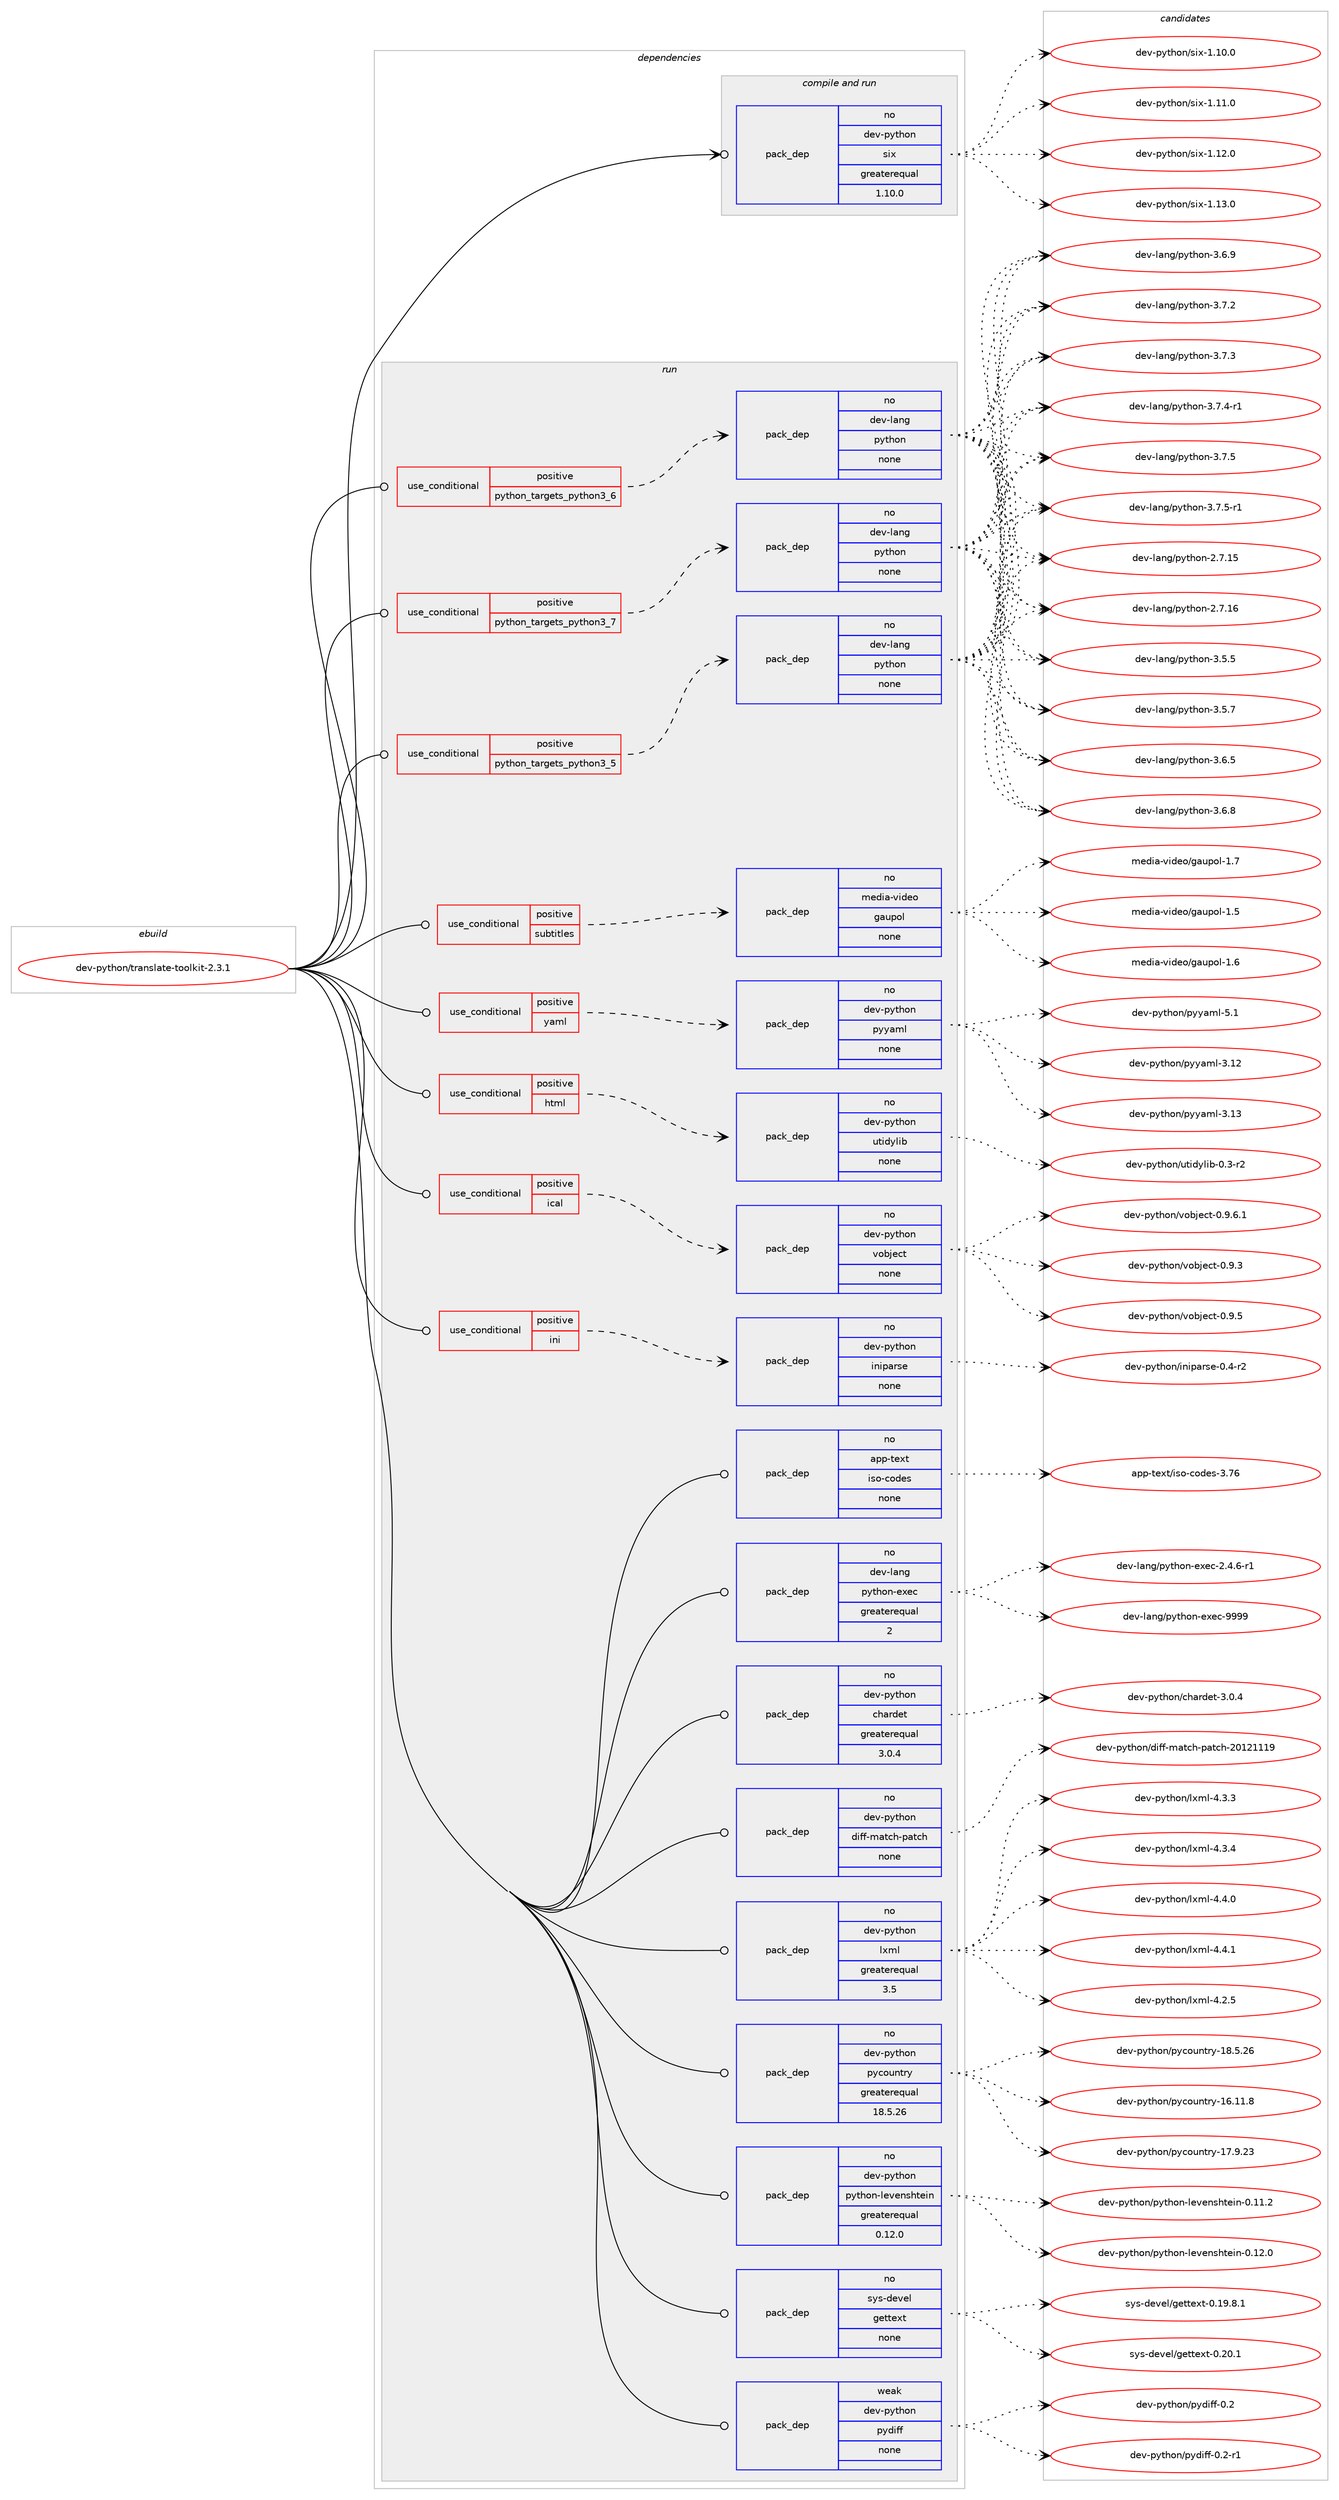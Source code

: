 digraph prolog {

# *************
# Graph options
# *************

newrank=true;
concentrate=true;
compound=true;
graph [rankdir=LR,fontname=Helvetica,fontsize=10,ranksep=1.5];#, ranksep=2.5, nodesep=0.2];
edge  [arrowhead=vee];
node  [fontname=Helvetica,fontsize=10];

# **********
# The ebuild
# **********

subgraph cluster_leftcol {
color=gray;
rank=same;
label=<<i>ebuild</i>>;
id [label="dev-python/translate-toolkit-2.3.1", color=red, width=4, href="../dev-python/translate-toolkit-2.3.1.svg"];
}

# ****************
# The dependencies
# ****************

subgraph cluster_midcol {
color=gray;
label=<<i>dependencies</i>>;
subgraph cluster_compile {
fillcolor="#eeeeee";
style=filled;
label=<<i>compile</i>>;
}
subgraph cluster_compileandrun {
fillcolor="#eeeeee";
style=filled;
label=<<i>compile and run</i>>;
subgraph pack478710 {
dependency641227 [label=<<TABLE BORDER="0" CELLBORDER="1" CELLSPACING="0" CELLPADDING="4" WIDTH="220"><TR><TD ROWSPAN="6" CELLPADDING="30">pack_dep</TD></TR><TR><TD WIDTH="110">no</TD></TR><TR><TD>dev-python</TD></TR><TR><TD>six</TD></TR><TR><TD>greaterequal</TD></TR><TR><TD>1.10.0</TD></TR></TABLE>>, shape=none, color=blue];
}
id:e -> dependency641227:w [weight=20,style="solid",arrowhead="odotvee"];
}
subgraph cluster_run {
fillcolor="#eeeeee";
style=filled;
label=<<i>run</i>>;
subgraph cond150635 {
dependency641228 [label=<<TABLE BORDER="0" CELLBORDER="1" CELLSPACING="0" CELLPADDING="4"><TR><TD ROWSPAN="3" CELLPADDING="10">use_conditional</TD></TR><TR><TD>positive</TD></TR><TR><TD>html</TD></TR></TABLE>>, shape=none, color=red];
subgraph pack478711 {
dependency641229 [label=<<TABLE BORDER="0" CELLBORDER="1" CELLSPACING="0" CELLPADDING="4" WIDTH="220"><TR><TD ROWSPAN="6" CELLPADDING="30">pack_dep</TD></TR><TR><TD WIDTH="110">no</TD></TR><TR><TD>dev-python</TD></TR><TR><TD>utidylib</TD></TR><TR><TD>none</TD></TR><TR><TD></TD></TR></TABLE>>, shape=none, color=blue];
}
dependency641228:e -> dependency641229:w [weight=20,style="dashed",arrowhead="vee"];
}
id:e -> dependency641228:w [weight=20,style="solid",arrowhead="odot"];
subgraph cond150636 {
dependency641230 [label=<<TABLE BORDER="0" CELLBORDER="1" CELLSPACING="0" CELLPADDING="4"><TR><TD ROWSPAN="3" CELLPADDING="10">use_conditional</TD></TR><TR><TD>positive</TD></TR><TR><TD>ical</TD></TR></TABLE>>, shape=none, color=red];
subgraph pack478712 {
dependency641231 [label=<<TABLE BORDER="0" CELLBORDER="1" CELLSPACING="0" CELLPADDING="4" WIDTH="220"><TR><TD ROWSPAN="6" CELLPADDING="30">pack_dep</TD></TR><TR><TD WIDTH="110">no</TD></TR><TR><TD>dev-python</TD></TR><TR><TD>vobject</TD></TR><TR><TD>none</TD></TR><TR><TD></TD></TR></TABLE>>, shape=none, color=blue];
}
dependency641230:e -> dependency641231:w [weight=20,style="dashed",arrowhead="vee"];
}
id:e -> dependency641230:w [weight=20,style="solid",arrowhead="odot"];
subgraph cond150637 {
dependency641232 [label=<<TABLE BORDER="0" CELLBORDER="1" CELLSPACING="0" CELLPADDING="4"><TR><TD ROWSPAN="3" CELLPADDING="10">use_conditional</TD></TR><TR><TD>positive</TD></TR><TR><TD>ini</TD></TR></TABLE>>, shape=none, color=red];
subgraph pack478713 {
dependency641233 [label=<<TABLE BORDER="0" CELLBORDER="1" CELLSPACING="0" CELLPADDING="4" WIDTH="220"><TR><TD ROWSPAN="6" CELLPADDING="30">pack_dep</TD></TR><TR><TD WIDTH="110">no</TD></TR><TR><TD>dev-python</TD></TR><TR><TD>iniparse</TD></TR><TR><TD>none</TD></TR><TR><TD></TD></TR></TABLE>>, shape=none, color=blue];
}
dependency641232:e -> dependency641233:w [weight=20,style="dashed",arrowhead="vee"];
}
id:e -> dependency641232:w [weight=20,style="solid",arrowhead="odot"];
subgraph cond150638 {
dependency641234 [label=<<TABLE BORDER="0" CELLBORDER="1" CELLSPACING="0" CELLPADDING="4"><TR><TD ROWSPAN="3" CELLPADDING="10">use_conditional</TD></TR><TR><TD>positive</TD></TR><TR><TD>python_targets_python3_5</TD></TR></TABLE>>, shape=none, color=red];
subgraph pack478714 {
dependency641235 [label=<<TABLE BORDER="0" CELLBORDER="1" CELLSPACING="0" CELLPADDING="4" WIDTH="220"><TR><TD ROWSPAN="6" CELLPADDING="30">pack_dep</TD></TR><TR><TD WIDTH="110">no</TD></TR><TR><TD>dev-lang</TD></TR><TR><TD>python</TD></TR><TR><TD>none</TD></TR><TR><TD></TD></TR></TABLE>>, shape=none, color=blue];
}
dependency641234:e -> dependency641235:w [weight=20,style="dashed",arrowhead="vee"];
}
id:e -> dependency641234:w [weight=20,style="solid",arrowhead="odot"];
subgraph cond150639 {
dependency641236 [label=<<TABLE BORDER="0" CELLBORDER="1" CELLSPACING="0" CELLPADDING="4"><TR><TD ROWSPAN="3" CELLPADDING="10">use_conditional</TD></TR><TR><TD>positive</TD></TR><TR><TD>python_targets_python3_6</TD></TR></TABLE>>, shape=none, color=red];
subgraph pack478715 {
dependency641237 [label=<<TABLE BORDER="0" CELLBORDER="1" CELLSPACING="0" CELLPADDING="4" WIDTH="220"><TR><TD ROWSPAN="6" CELLPADDING="30">pack_dep</TD></TR><TR><TD WIDTH="110">no</TD></TR><TR><TD>dev-lang</TD></TR><TR><TD>python</TD></TR><TR><TD>none</TD></TR><TR><TD></TD></TR></TABLE>>, shape=none, color=blue];
}
dependency641236:e -> dependency641237:w [weight=20,style="dashed",arrowhead="vee"];
}
id:e -> dependency641236:w [weight=20,style="solid",arrowhead="odot"];
subgraph cond150640 {
dependency641238 [label=<<TABLE BORDER="0" CELLBORDER="1" CELLSPACING="0" CELLPADDING="4"><TR><TD ROWSPAN="3" CELLPADDING="10">use_conditional</TD></TR><TR><TD>positive</TD></TR><TR><TD>python_targets_python3_7</TD></TR></TABLE>>, shape=none, color=red];
subgraph pack478716 {
dependency641239 [label=<<TABLE BORDER="0" CELLBORDER="1" CELLSPACING="0" CELLPADDING="4" WIDTH="220"><TR><TD ROWSPAN="6" CELLPADDING="30">pack_dep</TD></TR><TR><TD WIDTH="110">no</TD></TR><TR><TD>dev-lang</TD></TR><TR><TD>python</TD></TR><TR><TD>none</TD></TR><TR><TD></TD></TR></TABLE>>, shape=none, color=blue];
}
dependency641238:e -> dependency641239:w [weight=20,style="dashed",arrowhead="vee"];
}
id:e -> dependency641238:w [weight=20,style="solid",arrowhead="odot"];
subgraph cond150641 {
dependency641240 [label=<<TABLE BORDER="0" CELLBORDER="1" CELLSPACING="0" CELLPADDING="4"><TR><TD ROWSPAN="3" CELLPADDING="10">use_conditional</TD></TR><TR><TD>positive</TD></TR><TR><TD>subtitles</TD></TR></TABLE>>, shape=none, color=red];
subgraph pack478717 {
dependency641241 [label=<<TABLE BORDER="0" CELLBORDER="1" CELLSPACING="0" CELLPADDING="4" WIDTH="220"><TR><TD ROWSPAN="6" CELLPADDING="30">pack_dep</TD></TR><TR><TD WIDTH="110">no</TD></TR><TR><TD>media-video</TD></TR><TR><TD>gaupol</TD></TR><TR><TD>none</TD></TR><TR><TD></TD></TR></TABLE>>, shape=none, color=blue];
}
dependency641240:e -> dependency641241:w [weight=20,style="dashed",arrowhead="vee"];
}
id:e -> dependency641240:w [weight=20,style="solid",arrowhead="odot"];
subgraph cond150642 {
dependency641242 [label=<<TABLE BORDER="0" CELLBORDER="1" CELLSPACING="0" CELLPADDING="4"><TR><TD ROWSPAN="3" CELLPADDING="10">use_conditional</TD></TR><TR><TD>positive</TD></TR><TR><TD>yaml</TD></TR></TABLE>>, shape=none, color=red];
subgraph pack478718 {
dependency641243 [label=<<TABLE BORDER="0" CELLBORDER="1" CELLSPACING="0" CELLPADDING="4" WIDTH="220"><TR><TD ROWSPAN="6" CELLPADDING="30">pack_dep</TD></TR><TR><TD WIDTH="110">no</TD></TR><TR><TD>dev-python</TD></TR><TR><TD>pyyaml</TD></TR><TR><TD>none</TD></TR><TR><TD></TD></TR></TABLE>>, shape=none, color=blue];
}
dependency641242:e -> dependency641243:w [weight=20,style="dashed",arrowhead="vee"];
}
id:e -> dependency641242:w [weight=20,style="solid",arrowhead="odot"];
subgraph pack478719 {
dependency641244 [label=<<TABLE BORDER="0" CELLBORDER="1" CELLSPACING="0" CELLPADDING="4" WIDTH="220"><TR><TD ROWSPAN="6" CELLPADDING="30">pack_dep</TD></TR><TR><TD WIDTH="110">no</TD></TR><TR><TD>app-text</TD></TR><TR><TD>iso-codes</TD></TR><TR><TD>none</TD></TR><TR><TD></TD></TR></TABLE>>, shape=none, color=blue];
}
id:e -> dependency641244:w [weight=20,style="solid",arrowhead="odot"];
subgraph pack478720 {
dependency641245 [label=<<TABLE BORDER="0" CELLBORDER="1" CELLSPACING="0" CELLPADDING="4" WIDTH="220"><TR><TD ROWSPAN="6" CELLPADDING="30">pack_dep</TD></TR><TR><TD WIDTH="110">no</TD></TR><TR><TD>dev-lang</TD></TR><TR><TD>python-exec</TD></TR><TR><TD>greaterequal</TD></TR><TR><TD>2</TD></TR></TABLE>>, shape=none, color=blue];
}
id:e -> dependency641245:w [weight=20,style="solid",arrowhead="odot"];
subgraph pack478721 {
dependency641246 [label=<<TABLE BORDER="0" CELLBORDER="1" CELLSPACING="0" CELLPADDING="4" WIDTH="220"><TR><TD ROWSPAN="6" CELLPADDING="30">pack_dep</TD></TR><TR><TD WIDTH="110">no</TD></TR><TR><TD>dev-python</TD></TR><TR><TD>chardet</TD></TR><TR><TD>greaterequal</TD></TR><TR><TD>3.0.4</TD></TR></TABLE>>, shape=none, color=blue];
}
id:e -> dependency641246:w [weight=20,style="solid",arrowhead="odot"];
subgraph pack478722 {
dependency641247 [label=<<TABLE BORDER="0" CELLBORDER="1" CELLSPACING="0" CELLPADDING="4" WIDTH="220"><TR><TD ROWSPAN="6" CELLPADDING="30">pack_dep</TD></TR><TR><TD WIDTH="110">no</TD></TR><TR><TD>dev-python</TD></TR><TR><TD>diff-match-patch</TD></TR><TR><TD>none</TD></TR><TR><TD></TD></TR></TABLE>>, shape=none, color=blue];
}
id:e -> dependency641247:w [weight=20,style="solid",arrowhead="odot"];
subgraph pack478723 {
dependency641248 [label=<<TABLE BORDER="0" CELLBORDER="1" CELLSPACING="0" CELLPADDING="4" WIDTH="220"><TR><TD ROWSPAN="6" CELLPADDING="30">pack_dep</TD></TR><TR><TD WIDTH="110">no</TD></TR><TR><TD>dev-python</TD></TR><TR><TD>lxml</TD></TR><TR><TD>greaterequal</TD></TR><TR><TD>3.5</TD></TR></TABLE>>, shape=none, color=blue];
}
id:e -> dependency641248:w [weight=20,style="solid",arrowhead="odot"];
subgraph pack478724 {
dependency641249 [label=<<TABLE BORDER="0" CELLBORDER="1" CELLSPACING="0" CELLPADDING="4" WIDTH="220"><TR><TD ROWSPAN="6" CELLPADDING="30">pack_dep</TD></TR><TR><TD WIDTH="110">no</TD></TR><TR><TD>dev-python</TD></TR><TR><TD>pycountry</TD></TR><TR><TD>greaterequal</TD></TR><TR><TD>18.5.26</TD></TR></TABLE>>, shape=none, color=blue];
}
id:e -> dependency641249:w [weight=20,style="solid",arrowhead="odot"];
subgraph pack478725 {
dependency641250 [label=<<TABLE BORDER="0" CELLBORDER="1" CELLSPACING="0" CELLPADDING="4" WIDTH="220"><TR><TD ROWSPAN="6" CELLPADDING="30">pack_dep</TD></TR><TR><TD WIDTH="110">no</TD></TR><TR><TD>dev-python</TD></TR><TR><TD>python-levenshtein</TD></TR><TR><TD>greaterequal</TD></TR><TR><TD>0.12.0</TD></TR></TABLE>>, shape=none, color=blue];
}
id:e -> dependency641250:w [weight=20,style="solid",arrowhead="odot"];
subgraph pack478726 {
dependency641251 [label=<<TABLE BORDER="0" CELLBORDER="1" CELLSPACING="0" CELLPADDING="4" WIDTH="220"><TR><TD ROWSPAN="6" CELLPADDING="30">pack_dep</TD></TR><TR><TD WIDTH="110">no</TD></TR><TR><TD>sys-devel</TD></TR><TR><TD>gettext</TD></TR><TR><TD>none</TD></TR><TR><TD></TD></TR></TABLE>>, shape=none, color=blue];
}
id:e -> dependency641251:w [weight=20,style="solid",arrowhead="odot"];
subgraph pack478727 {
dependency641252 [label=<<TABLE BORDER="0" CELLBORDER="1" CELLSPACING="0" CELLPADDING="4" WIDTH="220"><TR><TD ROWSPAN="6" CELLPADDING="30">pack_dep</TD></TR><TR><TD WIDTH="110">weak</TD></TR><TR><TD>dev-python</TD></TR><TR><TD>pydiff</TD></TR><TR><TD>none</TD></TR><TR><TD></TD></TR></TABLE>>, shape=none, color=blue];
}
id:e -> dependency641252:w [weight=20,style="solid",arrowhead="odot"];
}
}

# **************
# The candidates
# **************

subgraph cluster_choices {
rank=same;
color=gray;
label=<<i>candidates</i>>;

subgraph choice478710 {
color=black;
nodesep=1;
choice100101118451121211161041111104711510512045494649484648 [label="dev-python/six-1.10.0", color=red, width=4,href="../dev-python/six-1.10.0.svg"];
choice100101118451121211161041111104711510512045494649494648 [label="dev-python/six-1.11.0", color=red, width=4,href="../dev-python/six-1.11.0.svg"];
choice100101118451121211161041111104711510512045494649504648 [label="dev-python/six-1.12.0", color=red, width=4,href="../dev-python/six-1.12.0.svg"];
choice100101118451121211161041111104711510512045494649514648 [label="dev-python/six-1.13.0", color=red, width=4,href="../dev-python/six-1.13.0.svg"];
dependency641227:e -> choice100101118451121211161041111104711510512045494649484648:w [style=dotted,weight="100"];
dependency641227:e -> choice100101118451121211161041111104711510512045494649494648:w [style=dotted,weight="100"];
dependency641227:e -> choice100101118451121211161041111104711510512045494649504648:w [style=dotted,weight="100"];
dependency641227:e -> choice100101118451121211161041111104711510512045494649514648:w [style=dotted,weight="100"];
}
subgraph choice478711 {
color=black;
nodesep=1;
choice100101118451121211161041111104711711610510012110810598454846514511450 [label="dev-python/utidylib-0.3-r2", color=red, width=4,href="../dev-python/utidylib-0.3-r2.svg"];
dependency641229:e -> choice100101118451121211161041111104711711610510012110810598454846514511450:w [style=dotted,weight="100"];
}
subgraph choice478712 {
color=black;
nodesep=1;
choice10010111845112121116104111110471181119810610199116454846574651 [label="dev-python/vobject-0.9.3", color=red, width=4,href="../dev-python/vobject-0.9.3.svg"];
choice10010111845112121116104111110471181119810610199116454846574653 [label="dev-python/vobject-0.9.5", color=red, width=4,href="../dev-python/vobject-0.9.5.svg"];
choice100101118451121211161041111104711811198106101991164548465746544649 [label="dev-python/vobject-0.9.6.1", color=red, width=4,href="../dev-python/vobject-0.9.6.1.svg"];
dependency641231:e -> choice10010111845112121116104111110471181119810610199116454846574651:w [style=dotted,weight="100"];
dependency641231:e -> choice10010111845112121116104111110471181119810610199116454846574653:w [style=dotted,weight="100"];
dependency641231:e -> choice100101118451121211161041111104711811198106101991164548465746544649:w [style=dotted,weight="100"];
}
subgraph choice478713 {
color=black;
nodesep=1;
choice100101118451121211161041111104710511010511297114115101454846524511450 [label="dev-python/iniparse-0.4-r2", color=red, width=4,href="../dev-python/iniparse-0.4-r2.svg"];
dependency641233:e -> choice100101118451121211161041111104710511010511297114115101454846524511450:w [style=dotted,weight="100"];
}
subgraph choice478714 {
color=black;
nodesep=1;
choice10010111845108971101034711212111610411111045504655464953 [label="dev-lang/python-2.7.15", color=red, width=4,href="../dev-lang/python-2.7.15.svg"];
choice10010111845108971101034711212111610411111045504655464954 [label="dev-lang/python-2.7.16", color=red, width=4,href="../dev-lang/python-2.7.16.svg"];
choice100101118451089711010347112121116104111110455146534653 [label="dev-lang/python-3.5.5", color=red, width=4,href="../dev-lang/python-3.5.5.svg"];
choice100101118451089711010347112121116104111110455146534655 [label="dev-lang/python-3.5.7", color=red, width=4,href="../dev-lang/python-3.5.7.svg"];
choice100101118451089711010347112121116104111110455146544653 [label="dev-lang/python-3.6.5", color=red, width=4,href="../dev-lang/python-3.6.5.svg"];
choice100101118451089711010347112121116104111110455146544656 [label="dev-lang/python-3.6.8", color=red, width=4,href="../dev-lang/python-3.6.8.svg"];
choice100101118451089711010347112121116104111110455146544657 [label="dev-lang/python-3.6.9", color=red, width=4,href="../dev-lang/python-3.6.9.svg"];
choice100101118451089711010347112121116104111110455146554650 [label="dev-lang/python-3.7.2", color=red, width=4,href="../dev-lang/python-3.7.2.svg"];
choice100101118451089711010347112121116104111110455146554651 [label="dev-lang/python-3.7.3", color=red, width=4,href="../dev-lang/python-3.7.3.svg"];
choice1001011184510897110103471121211161041111104551465546524511449 [label="dev-lang/python-3.7.4-r1", color=red, width=4,href="../dev-lang/python-3.7.4-r1.svg"];
choice100101118451089711010347112121116104111110455146554653 [label="dev-lang/python-3.7.5", color=red, width=4,href="../dev-lang/python-3.7.5.svg"];
choice1001011184510897110103471121211161041111104551465546534511449 [label="dev-lang/python-3.7.5-r1", color=red, width=4,href="../dev-lang/python-3.7.5-r1.svg"];
dependency641235:e -> choice10010111845108971101034711212111610411111045504655464953:w [style=dotted,weight="100"];
dependency641235:e -> choice10010111845108971101034711212111610411111045504655464954:w [style=dotted,weight="100"];
dependency641235:e -> choice100101118451089711010347112121116104111110455146534653:w [style=dotted,weight="100"];
dependency641235:e -> choice100101118451089711010347112121116104111110455146534655:w [style=dotted,weight="100"];
dependency641235:e -> choice100101118451089711010347112121116104111110455146544653:w [style=dotted,weight="100"];
dependency641235:e -> choice100101118451089711010347112121116104111110455146544656:w [style=dotted,weight="100"];
dependency641235:e -> choice100101118451089711010347112121116104111110455146544657:w [style=dotted,weight="100"];
dependency641235:e -> choice100101118451089711010347112121116104111110455146554650:w [style=dotted,weight="100"];
dependency641235:e -> choice100101118451089711010347112121116104111110455146554651:w [style=dotted,weight="100"];
dependency641235:e -> choice1001011184510897110103471121211161041111104551465546524511449:w [style=dotted,weight="100"];
dependency641235:e -> choice100101118451089711010347112121116104111110455146554653:w [style=dotted,weight="100"];
dependency641235:e -> choice1001011184510897110103471121211161041111104551465546534511449:w [style=dotted,weight="100"];
}
subgraph choice478715 {
color=black;
nodesep=1;
choice10010111845108971101034711212111610411111045504655464953 [label="dev-lang/python-2.7.15", color=red, width=4,href="../dev-lang/python-2.7.15.svg"];
choice10010111845108971101034711212111610411111045504655464954 [label="dev-lang/python-2.7.16", color=red, width=4,href="../dev-lang/python-2.7.16.svg"];
choice100101118451089711010347112121116104111110455146534653 [label="dev-lang/python-3.5.5", color=red, width=4,href="../dev-lang/python-3.5.5.svg"];
choice100101118451089711010347112121116104111110455146534655 [label="dev-lang/python-3.5.7", color=red, width=4,href="../dev-lang/python-3.5.7.svg"];
choice100101118451089711010347112121116104111110455146544653 [label="dev-lang/python-3.6.5", color=red, width=4,href="../dev-lang/python-3.6.5.svg"];
choice100101118451089711010347112121116104111110455146544656 [label="dev-lang/python-3.6.8", color=red, width=4,href="../dev-lang/python-3.6.8.svg"];
choice100101118451089711010347112121116104111110455146544657 [label="dev-lang/python-3.6.9", color=red, width=4,href="../dev-lang/python-3.6.9.svg"];
choice100101118451089711010347112121116104111110455146554650 [label="dev-lang/python-3.7.2", color=red, width=4,href="../dev-lang/python-3.7.2.svg"];
choice100101118451089711010347112121116104111110455146554651 [label="dev-lang/python-3.7.3", color=red, width=4,href="../dev-lang/python-3.7.3.svg"];
choice1001011184510897110103471121211161041111104551465546524511449 [label="dev-lang/python-3.7.4-r1", color=red, width=4,href="../dev-lang/python-3.7.4-r1.svg"];
choice100101118451089711010347112121116104111110455146554653 [label="dev-lang/python-3.7.5", color=red, width=4,href="../dev-lang/python-3.7.5.svg"];
choice1001011184510897110103471121211161041111104551465546534511449 [label="dev-lang/python-3.7.5-r1", color=red, width=4,href="../dev-lang/python-3.7.5-r1.svg"];
dependency641237:e -> choice10010111845108971101034711212111610411111045504655464953:w [style=dotted,weight="100"];
dependency641237:e -> choice10010111845108971101034711212111610411111045504655464954:w [style=dotted,weight="100"];
dependency641237:e -> choice100101118451089711010347112121116104111110455146534653:w [style=dotted,weight="100"];
dependency641237:e -> choice100101118451089711010347112121116104111110455146534655:w [style=dotted,weight="100"];
dependency641237:e -> choice100101118451089711010347112121116104111110455146544653:w [style=dotted,weight="100"];
dependency641237:e -> choice100101118451089711010347112121116104111110455146544656:w [style=dotted,weight="100"];
dependency641237:e -> choice100101118451089711010347112121116104111110455146544657:w [style=dotted,weight="100"];
dependency641237:e -> choice100101118451089711010347112121116104111110455146554650:w [style=dotted,weight="100"];
dependency641237:e -> choice100101118451089711010347112121116104111110455146554651:w [style=dotted,weight="100"];
dependency641237:e -> choice1001011184510897110103471121211161041111104551465546524511449:w [style=dotted,weight="100"];
dependency641237:e -> choice100101118451089711010347112121116104111110455146554653:w [style=dotted,weight="100"];
dependency641237:e -> choice1001011184510897110103471121211161041111104551465546534511449:w [style=dotted,weight="100"];
}
subgraph choice478716 {
color=black;
nodesep=1;
choice10010111845108971101034711212111610411111045504655464953 [label="dev-lang/python-2.7.15", color=red, width=4,href="../dev-lang/python-2.7.15.svg"];
choice10010111845108971101034711212111610411111045504655464954 [label="dev-lang/python-2.7.16", color=red, width=4,href="../dev-lang/python-2.7.16.svg"];
choice100101118451089711010347112121116104111110455146534653 [label="dev-lang/python-3.5.5", color=red, width=4,href="../dev-lang/python-3.5.5.svg"];
choice100101118451089711010347112121116104111110455146534655 [label="dev-lang/python-3.5.7", color=red, width=4,href="../dev-lang/python-3.5.7.svg"];
choice100101118451089711010347112121116104111110455146544653 [label="dev-lang/python-3.6.5", color=red, width=4,href="../dev-lang/python-3.6.5.svg"];
choice100101118451089711010347112121116104111110455146544656 [label="dev-lang/python-3.6.8", color=red, width=4,href="../dev-lang/python-3.6.8.svg"];
choice100101118451089711010347112121116104111110455146544657 [label="dev-lang/python-3.6.9", color=red, width=4,href="../dev-lang/python-3.6.9.svg"];
choice100101118451089711010347112121116104111110455146554650 [label="dev-lang/python-3.7.2", color=red, width=4,href="../dev-lang/python-3.7.2.svg"];
choice100101118451089711010347112121116104111110455146554651 [label="dev-lang/python-3.7.3", color=red, width=4,href="../dev-lang/python-3.7.3.svg"];
choice1001011184510897110103471121211161041111104551465546524511449 [label="dev-lang/python-3.7.4-r1", color=red, width=4,href="../dev-lang/python-3.7.4-r1.svg"];
choice100101118451089711010347112121116104111110455146554653 [label="dev-lang/python-3.7.5", color=red, width=4,href="../dev-lang/python-3.7.5.svg"];
choice1001011184510897110103471121211161041111104551465546534511449 [label="dev-lang/python-3.7.5-r1", color=red, width=4,href="../dev-lang/python-3.7.5-r1.svg"];
dependency641239:e -> choice10010111845108971101034711212111610411111045504655464953:w [style=dotted,weight="100"];
dependency641239:e -> choice10010111845108971101034711212111610411111045504655464954:w [style=dotted,weight="100"];
dependency641239:e -> choice100101118451089711010347112121116104111110455146534653:w [style=dotted,weight="100"];
dependency641239:e -> choice100101118451089711010347112121116104111110455146534655:w [style=dotted,weight="100"];
dependency641239:e -> choice100101118451089711010347112121116104111110455146544653:w [style=dotted,weight="100"];
dependency641239:e -> choice100101118451089711010347112121116104111110455146544656:w [style=dotted,weight="100"];
dependency641239:e -> choice100101118451089711010347112121116104111110455146544657:w [style=dotted,weight="100"];
dependency641239:e -> choice100101118451089711010347112121116104111110455146554650:w [style=dotted,weight="100"];
dependency641239:e -> choice100101118451089711010347112121116104111110455146554651:w [style=dotted,weight="100"];
dependency641239:e -> choice1001011184510897110103471121211161041111104551465546524511449:w [style=dotted,weight="100"];
dependency641239:e -> choice100101118451089711010347112121116104111110455146554653:w [style=dotted,weight="100"];
dependency641239:e -> choice1001011184510897110103471121211161041111104551465546534511449:w [style=dotted,weight="100"];
}
subgraph choice478717 {
color=black;
nodesep=1;
choice1091011001059745118105100101111471039711711211110845494653 [label="media-video/gaupol-1.5", color=red, width=4,href="../media-video/gaupol-1.5.svg"];
choice1091011001059745118105100101111471039711711211110845494654 [label="media-video/gaupol-1.6", color=red, width=4,href="../media-video/gaupol-1.6.svg"];
choice1091011001059745118105100101111471039711711211110845494655 [label="media-video/gaupol-1.7", color=red, width=4,href="../media-video/gaupol-1.7.svg"];
dependency641241:e -> choice1091011001059745118105100101111471039711711211110845494653:w [style=dotted,weight="100"];
dependency641241:e -> choice1091011001059745118105100101111471039711711211110845494654:w [style=dotted,weight="100"];
dependency641241:e -> choice1091011001059745118105100101111471039711711211110845494655:w [style=dotted,weight="100"];
}
subgraph choice478718 {
color=black;
nodesep=1;
choice1001011184511212111610411111047112121121971091084551464950 [label="dev-python/pyyaml-3.12", color=red, width=4,href="../dev-python/pyyaml-3.12.svg"];
choice1001011184511212111610411111047112121121971091084551464951 [label="dev-python/pyyaml-3.13", color=red, width=4,href="../dev-python/pyyaml-3.13.svg"];
choice10010111845112121116104111110471121211219710910845534649 [label="dev-python/pyyaml-5.1", color=red, width=4,href="../dev-python/pyyaml-5.1.svg"];
dependency641243:e -> choice1001011184511212111610411111047112121121971091084551464950:w [style=dotted,weight="100"];
dependency641243:e -> choice1001011184511212111610411111047112121121971091084551464951:w [style=dotted,weight="100"];
dependency641243:e -> choice10010111845112121116104111110471121211219710910845534649:w [style=dotted,weight="100"];
}
subgraph choice478719 {
color=black;
nodesep=1;
choice97112112451161011201164710511511145991111001011154551465554 [label="app-text/iso-codes-3.76", color=red, width=4,href="../app-text/iso-codes-3.76.svg"];
dependency641244:e -> choice97112112451161011201164710511511145991111001011154551465554:w [style=dotted,weight="100"];
}
subgraph choice478720 {
color=black;
nodesep=1;
choice10010111845108971101034711212111610411111045101120101994550465246544511449 [label="dev-lang/python-exec-2.4.6-r1", color=red, width=4,href="../dev-lang/python-exec-2.4.6-r1.svg"];
choice10010111845108971101034711212111610411111045101120101994557575757 [label="dev-lang/python-exec-9999", color=red, width=4,href="../dev-lang/python-exec-9999.svg"];
dependency641245:e -> choice10010111845108971101034711212111610411111045101120101994550465246544511449:w [style=dotted,weight="100"];
dependency641245:e -> choice10010111845108971101034711212111610411111045101120101994557575757:w [style=dotted,weight="100"];
}
subgraph choice478721 {
color=black;
nodesep=1;
choice10010111845112121116104111110479910497114100101116455146484652 [label="dev-python/chardet-3.0.4", color=red, width=4,href="../dev-python/chardet-3.0.4.svg"];
dependency641246:e -> choice10010111845112121116104111110479910497114100101116455146484652:w [style=dotted,weight="100"];
}
subgraph choice478722 {
color=black;
nodesep=1;
choice1001011184511212111610411111047100105102102451099711699104451129711699104455048495049494957 [label="dev-python/diff-match-patch-20121119", color=red, width=4,href="../dev-python/diff-match-patch-20121119.svg"];
dependency641247:e -> choice1001011184511212111610411111047100105102102451099711699104451129711699104455048495049494957:w [style=dotted,weight="100"];
}
subgraph choice478723 {
color=black;
nodesep=1;
choice1001011184511212111610411111047108120109108455246504653 [label="dev-python/lxml-4.2.5", color=red, width=4,href="../dev-python/lxml-4.2.5.svg"];
choice1001011184511212111610411111047108120109108455246514651 [label="dev-python/lxml-4.3.3", color=red, width=4,href="../dev-python/lxml-4.3.3.svg"];
choice1001011184511212111610411111047108120109108455246514652 [label="dev-python/lxml-4.3.4", color=red, width=4,href="../dev-python/lxml-4.3.4.svg"];
choice1001011184511212111610411111047108120109108455246524648 [label="dev-python/lxml-4.4.0", color=red, width=4,href="../dev-python/lxml-4.4.0.svg"];
choice1001011184511212111610411111047108120109108455246524649 [label="dev-python/lxml-4.4.1", color=red, width=4,href="../dev-python/lxml-4.4.1.svg"];
dependency641248:e -> choice1001011184511212111610411111047108120109108455246504653:w [style=dotted,weight="100"];
dependency641248:e -> choice1001011184511212111610411111047108120109108455246514651:w [style=dotted,weight="100"];
dependency641248:e -> choice1001011184511212111610411111047108120109108455246514652:w [style=dotted,weight="100"];
dependency641248:e -> choice1001011184511212111610411111047108120109108455246524648:w [style=dotted,weight="100"];
dependency641248:e -> choice1001011184511212111610411111047108120109108455246524649:w [style=dotted,weight="100"];
}
subgraph choice478724 {
color=black;
nodesep=1;
choice1001011184511212111610411111047112121991111171101161141214549544649494656 [label="dev-python/pycountry-16.11.8", color=red, width=4,href="../dev-python/pycountry-16.11.8.svg"];
choice1001011184511212111610411111047112121991111171101161141214549554657465051 [label="dev-python/pycountry-17.9.23", color=red, width=4,href="../dev-python/pycountry-17.9.23.svg"];
choice1001011184511212111610411111047112121991111171101161141214549564653465054 [label="dev-python/pycountry-18.5.26", color=red, width=4,href="../dev-python/pycountry-18.5.26.svg"];
dependency641249:e -> choice1001011184511212111610411111047112121991111171101161141214549544649494656:w [style=dotted,weight="100"];
dependency641249:e -> choice1001011184511212111610411111047112121991111171101161141214549554657465051:w [style=dotted,weight="100"];
dependency641249:e -> choice1001011184511212111610411111047112121991111171101161141214549564653465054:w [style=dotted,weight="100"];
}
subgraph choice478725 {
color=black;
nodesep=1;
choice10010111845112121116104111110471121211161041111104510810111810111011510411610110511045484649494650 [label="dev-python/python-levenshtein-0.11.2", color=red, width=4,href="../dev-python/python-levenshtein-0.11.2.svg"];
choice10010111845112121116104111110471121211161041111104510810111810111011510411610110511045484649504648 [label="dev-python/python-levenshtein-0.12.0", color=red, width=4,href="../dev-python/python-levenshtein-0.12.0.svg"];
dependency641250:e -> choice10010111845112121116104111110471121211161041111104510810111810111011510411610110511045484649494650:w [style=dotted,weight="100"];
dependency641250:e -> choice10010111845112121116104111110471121211161041111104510810111810111011510411610110511045484649504648:w [style=dotted,weight="100"];
}
subgraph choice478726 {
color=black;
nodesep=1;
choice1151211154510010111810110847103101116116101120116454846495746564649 [label="sys-devel/gettext-0.19.8.1", color=red, width=4,href="../sys-devel/gettext-0.19.8.1.svg"];
choice115121115451001011181011084710310111611610112011645484650484649 [label="sys-devel/gettext-0.20.1", color=red, width=4,href="../sys-devel/gettext-0.20.1.svg"];
dependency641251:e -> choice1151211154510010111810110847103101116116101120116454846495746564649:w [style=dotted,weight="100"];
dependency641251:e -> choice115121115451001011181011084710310111611610112011645484650484649:w [style=dotted,weight="100"];
}
subgraph choice478727 {
color=black;
nodesep=1;
choice100101118451121211161041111104711212110010510210245484650 [label="dev-python/pydiff-0.2", color=red, width=4,href="../dev-python/pydiff-0.2.svg"];
choice1001011184511212111610411111047112121100105102102454846504511449 [label="dev-python/pydiff-0.2-r1", color=red, width=4,href="../dev-python/pydiff-0.2-r1.svg"];
dependency641252:e -> choice100101118451121211161041111104711212110010510210245484650:w [style=dotted,weight="100"];
dependency641252:e -> choice1001011184511212111610411111047112121100105102102454846504511449:w [style=dotted,weight="100"];
}
}

}
